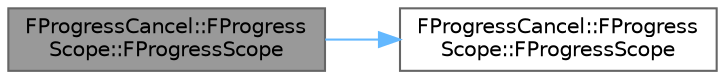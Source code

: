digraph "FProgressCancel::FProgressScope::FProgressScope"
{
 // INTERACTIVE_SVG=YES
 // LATEX_PDF_SIZE
  bgcolor="transparent";
  edge [fontname=Helvetica,fontsize=10,labelfontname=Helvetica,labelfontsize=10];
  node [fontname=Helvetica,fontsize=10,shape=box,height=0.2,width=0.4];
  rankdir="LR";
  Node1 [id="Node000001",label="FProgressCancel::FProgress\lScope::FProgressScope",height=0.2,width=0.4,color="gray40", fillcolor="grey60", style="filled", fontcolor="black",tooltip=" "];
  Node1 -> Node2 [id="edge1_Node000001_Node000002",color="steelblue1",style="solid",tooltip=" "];
  Node2 [id="Node000002",label="FProgressCancel::FProgress\lScope::FProgressScope",height=0.2,width=0.4,color="grey40", fillcolor="white", style="filled",URL="$d8/dd7/classFProgressCancel_1_1FProgressScope.html#aad949fc4be061749955c63bc5f9569b9",tooltip=" "];
}
